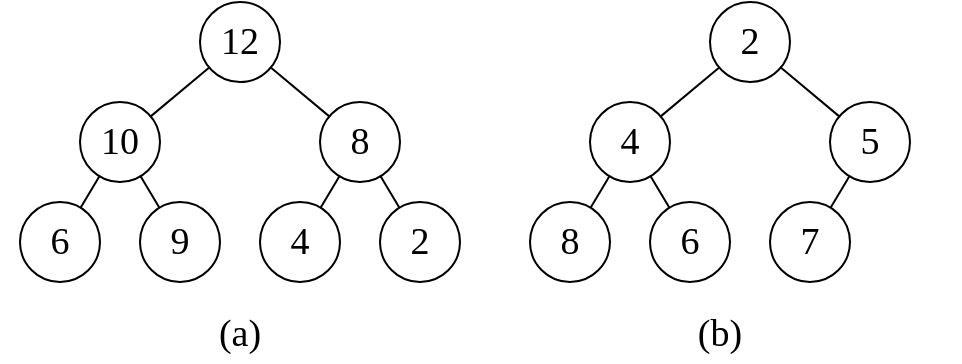 <mxfile>
    <diagram id="O0oZbemO8We2jxYtB-rC" name="第 1 页">
        <mxGraphModel dx="793" dy="757" grid="1" gridSize="10" guides="1" tooltips="1" connect="1" arrows="1" fold="1" page="1" pageScale="1" pageWidth="827" pageHeight="1169" math="0" shadow="0">
            <root>
                <mxCell id="0"/>
                <mxCell id="1" parent="0"/>
                <mxCell id="5" value="&lt;font style=&quot;font-size: 19px;&quot; face=&quot;Times New Roman&quot;&gt;(a)&lt;/font&gt;" style="rounded=0;whiteSpace=wrap;html=1;container=1;verticalAlign=bottom;strokeColor=none;fillColor=none;" vertex="1" parent="1">
                    <mxGeometry x="120" y="200" width="240" height="180" as="geometry">
                        <mxRectangle x="177" y="190" width="50" height="40" as="alternateBounds"/>
                    </mxGeometry>
                </mxCell>
                <mxCell id="19" value="" style="group" vertex="1" connectable="0" parent="5">
                    <mxGeometry x="10" width="220" height="140" as="geometry"/>
                </mxCell>
                <mxCell id="8" value="12" style="ellipse;whiteSpace=wrap;html=1;fontFamily=Times New Roman;fontSize=19;" vertex="1" parent="19">
                    <mxGeometry x="90" width="40" height="40" as="geometry"/>
                </mxCell>
                <mxCell id="11" value="10" style="ellipse;whiteSpace=wrap;html=1;fontFamily=Times New Roman;fontSize=19;" vertex="1" parent="19">
                    <mxGeometry x="30" y="50" width="40" height="40" as="geometry"/>
                </mxCell>
                <mxCell id="6" style="edgeStyle=none;html=1;fontFamily=Times New Roman;fontSize=19;endArrow=none;endFill=0;" edge="1" parent="19" source="8" target="11">
                    <mxGeometry relative="1" as="geometry"/>
                </mxCell>
                <mxCell id="14" value="8" style="ellipse;whiteSpace=wrap;html=1;fontFamily=Times New Roman;fontSize=19;" vertex="1" parent="19">
                    <mxGeometry x="150" y="50" width="40" height="40" as="geometry"/>
                </mxCell>
                <mxCell id="7" style="edgeStyle=none;html=1;fontFamily=Times New Roman;fontSize=19;endArrow=none;endFill=0;" edge="1" parent="19" source="8" target="14">
                    <mxGeometry relative="1" as="geometry"/>
                </mxCell>
                <mxCell id="15" value="6" style="ellipse;whiteSpace=wrap;html=1;fontFamily=Times New Roman;fontSize=19;" vertex="1" parent="19">
                    <mxGeometry y="100" width="40" height="40" as="geometry"/>
                </mxCell>
                <mxCell id="9" style="edgeStyle=none;html=1;fontFamily=Times New Roman;fontSize=19;endArrow=none;endFill=0;" edge="1" parent="19" source="11" target="15">
                    <mxGeometry relative="1" as="geometry"/>
                </mxCell>
                <mxCell id="16" value="9" style="ellipse;whiteSpace=wrap;html=1;fontFamily=Times New Roman;fontSize=19;" vertex="1" parent="19">
                    <mxGeometry x="60" y="100" width="40" height="40" as="geometry"/>
                </mxCell>
                <mxCell id="10" style="edgeStyle=none;html=1;fontFamily=Times New Roman;fontSize=19;endArrow=none;endFill=0;" edge="1" parent="19" source="11" target="16">
                    <mxGeometry relative="1" as="geometry"/>
                </mxCell>
                <mxCell id="17" value="4" style="ellipse;whiteSpace=wrap;html=1;fontFamily=Times New Roman;fontSize=19;" vertex="1" parent="19">
                    <mxGeometry x="120" y="100" width="40" height="40" as="geometry"/>
                </mxCell>
                <mxCell id="12" style="edgeStyle=none;html=1;fontFamily=Times New Roman;fontSize=19;endArrow=none;endFill=0;" edge="1" parent="19" source="14" target="17">
                    <mxGeometry relative="1" as="geometry"/>
                </mxCell>
                <mxCell id="18" value="2" style="ellipse;whiteSpace=wrap;html=1;fontFamily=Times New Roman;fontSize=19;" vertex="1" parent="19">
                    <mxGeometry x="180" y="100" width="40" height="40" as="geometry"/>
                </mxCell>
                <mxCell id="13" style="edgeStyle=none;html=1;fontFamily=Times New Roman;fontSize=19;endArrow=none;endFill=0;" edge="1" parent="19" source="14" target="18">
                    <mxGeometry relative="1" as="geometry"/>
                </mxCell>
                <mxCell id="32" value="&lt;font style=&quot;font-size: 19px;&quot; face=&quot;Times New Roman&quot;&gt;(b)&lt;/font&gt;" style="rounded=0;whiteSpace=wrap;html=1;container=1;verticalAlign=bottom;strokeColor=none;fillColor=none;" vertex="1" parent="1">
                    <mxGeometry x="360" y="200" width="240" height="180" as="geometry">
                        <mxRectangle x="400" y="200" width="50" height="40" as="alternateBounds"/>
                    </mxGeometry>
                </mxCell>
                <mxCell id="31" value="" style="group" vertex="1" connectable="0" parent="32">
                    <mxGeometry x="25" width="190" height="140" as="geometry"/>
                </mxCell>
                <mxCell id="22" value="2" style="ellipse;whiteSpace=wrap;html=1;fontFamily=Times New Roman;fontSize=19;" vertex="1" parent="31">
                    <mxGeometry x="90" width="40" height="40" as="geometry"/>
                </mxCell>
                <mxCell id="25" value="4" style="ellipse;whiteSpace=wrap;html=1;fontFamily=Times New Roman;fontSize=19;" vertex="1" parent="31">
                    <mxGeometry x="30" y="50" width="40" height="40" as="geometry"/>
                </mxCell>
                <mxCell id="20" style="edgeStyle=none;html=1;fontFamily=Times New Roman;fontSize=19;endArrow=none;endFill=0;" edge="1" parent="31" source="22" target="25">
                    <mxGeometry relative="1" as="geometry"/>
                </mxCell>
                <mxCell id="27" value="5" style="ellipse;whiteSpace=wrap;html=1;fontFamily=Times New Roman;fontSize=19;" vertex="1" parent="31">
                    <mxGeometry x="150" y="50" width="40" height="40" as="geometry"/>
                </mxCell>
                <mxCell id="21" style="edgeStyle=none;html=1;fontFamily=Times New Roman;fontSize=19;endArrow=none;endFill=0;" edge="1" parent="31" source="22" target="27">
                    <mxGeometry relative="1" as="geometry"/>
                </mxCell>
                <mxCell id="28" value="8" style="ellipse;whiteSpace=wrap;html=1;fontFamily=Times New Roman;fontSize=19;" vertex="1" parent="31">
                    <mxGeometry y="100" width="40" height="40" as="geometry"/>
                </mxCell>
                <mxCell id="23" style="edgeStyle=none;html=1;fontFamily=Times New Roman;fontSize=19;endArrow=none;endFill=0;" edge="1" parent="31" source="25" target="28">
                    <mxGeometry relative="1" as="geometry"/>
                </mxCell>
                <mxCell id="29" value="6" style="ellipse;whiteSpace=wrap;html=1;fontFamily=Times New Roman;fontSize=19;" vertex="1" parent="31">
                    <mxGeometry x="60" y="100" width="40" height="40" as="geometry"/>
                </mxCell>
                <mxCell id="24" style="edgeStyle=none;html=1;fontFamily=Times New Roman;fontSize=19;endArrow=none;endFill=0;" edge="1" parent="31" source="25" target="29">
                    <mxGeometry relative="1" as="geometry"/>
                </mxCell>
                <mxCell id="30" value="7" style="ellipse;whiteSpace=wrap;html=1;fontFamily=Times New Roman;fontSize=19;" vertex="1" parent="31">
                    <mxGeometry x="120" y="100" width="40" height="40" as="geometry"/>
                </mxCell>
                <mxCell id="26" style="edgeStyle=none;html=1;fontFamily=Times New Roman;fontSize=19;endArrow=none;endFill=0;" edge="1" parent="31" source="27" target="30">
                    <mxGeometry relative="1" as="geometry"/>
                </mxCell>
            </root>
        </mxGraphModel>
    </diagram>
</mxfile>